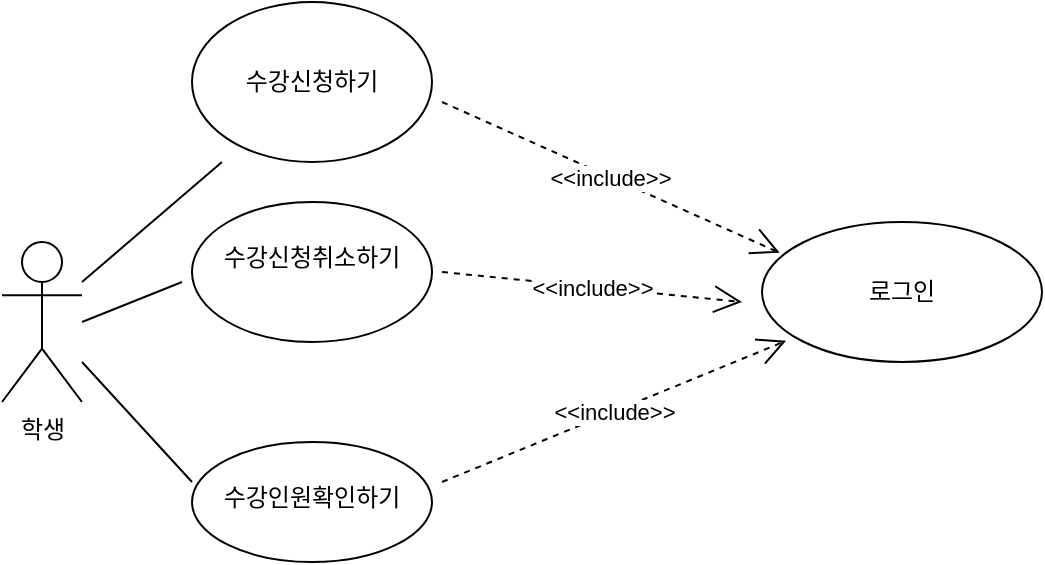 <mxfile version="20.6.0" type="github">
  <diagram id="Imn3hFFf4fDGGl913a61" name="Page-1">
    <mxGraphModel dx="1038" dy="571" grid="1" gridSize="10" guides="1" tooltips="1" connect="1" arrows="1" fold="1" page="1" pageScale="1" pageWidth="850" pageHeight="1100" math="0" shadow="0">
      <root>
        <mxCell id="0" />
        <mxCell id="1" parent="0" />
        <mxCell id="LGBe43ewEKFTzgu4mhNF-1" value="학생" style="shape=umlActor;verticalLabelPosition=bottom;verticalAlign=top;html=1;" parent="1" vertex="1">
          <mxGeometry x="50" y="340" width="40" height="80" as="geometry" />
        </mxCell>
        <mxCell id="LGBe43ewEKFTzgu4mhNF-14" value="&lt;br&gt;수강신청취소하기" style="ellipse;whiteSpace=wrap;html=1;verticalAlign=top;align=center;" parent="1" vertex="1">
          <mxGeometry x="145" y="320" width="120" height="70" as="geometry" />
        </mxCell>
        <mxCell id="LGBe43ewEKFTzgu4mhNF-17" value="&lt;br&gt;수강인원확인하기" style="ellipse;whiteSpace=wrap;html=1;verticalAlign=top;" parent="1" vertex="1">
          <mxGeometry x="145" y="440" width="120" height="60" as="geometry" />
        </mxCell>
        <mxCell id="LGBe43ewEKFTzgu4mhNF-19" value="수강신청하기" style="ellipse;whiteSpace=wrap;html=1;" parent="1" vertex="1">
          <mxGeometry x="145" y="220" width="120" height="80" as="geometry" />
        </mxCell>
        <mxCell id="LGBe43ewEKFTzgu4mhNF-22" value="" style="endArrow=none;html=1;rounded=0;" parent="1" edge="1">
          <mxGeometry width="50" height="50" relative="1" as="geometry">
            <mxPoint x="160" y="300" as="sourcePoint" />
            <mxPoint x="90" y="360" as="targetPoint" />
          </mxGeometry>
        </mxCell>
        <mxCell id="LGBe43ewEKFTzgu4mhNF-24" value="" style="endArrow=none;html=1;rounded=0;" parent="1" edge="1">
          <mxGeometry width="50" height="50" relative="1" as="geometry">
            <mxPoint x="140" y="360" as="sourcePoint" />
            <mxPoint x="90" y="380" as="targetPoint" />
            <Array as="points" />
          </mxGeometry>
        </mxCell>
        <mxCell id="LGBe43ewEKFTzgu4mhNF-25" value="" style="endArrow=none;html=1;rounded=0;" parent="1" edge="1">
          <mxGeometry width="50" height="50" relative="1" as="geometry">
            <mxPoint x="90" y="400" as="sourcePoint" />
            <mxPoint x="145" y="460" as="targetPoint" />
          </mxGeometry>
        </mxCell>
        <mxCell id="LGBe43ewEKFTzgu4mhNF-31" value="&amp;lt;&amp;lt;include&amp;gt;&amp;gt;" style="endArrow=open;endSize=12;dashed=1;html=1;rounded=0;entryX=0.086;entryY=0.849;entryDx=0;entryDy=0;entryPerimeter=0;" parent="1" target="LGBe43ewEKFTzgu4mhNF-34" edge="1">
          <mxGeometry width="160" relative="1" as="geometry">
            <mxPoint x="270" y="460" as="sourcePoint" />
            <mxPoint x="430" y="400" as="targetPoint" />
          </mxGeometry>
        </mxCell>
        <mxCell id="LGBe43ewEKFTzgu4mhNF-32" value="&amp;lt;&amp;lt;include&amp;gt;&amp;gt;" style="endArrow=open;endSize=12;dashed=1;html=1;rounded=0;" parent="1" edge="1">
          <mxGeometry width="160" relative="1" as="geometry">
            <mxPoint x="270" y="355" as="sourcePoint" />
            <mxPoint x="420" y="370" as="targetPoint" />
          </mxGeometry>
        </mxCell>
        <mxCell id="LGBe43ewEKFTzgu4mhNF-33" value="&amp;lt;&amp;lt;include&amp;gt;&amp;gt;" style="endArrow=open;endSize=12;dashed=1;html=1;rounded=0;entryX=0.063;entryY=0.22;entryDx=0;entryDy=0;entryPerimeter=0;" parent="1" target="LGBe43ewEKFTzgu4mhNF-34" edge="1">
          <mxGeometry width="160" relative="1" as="geometry">
            <mxPoint x="270" y="270" as="sourcePoint" />
            <mxPoint x="430" y="330" as="targetPoint" />
          </mxGeometry>
        </mxCell>
        <mxCell id="LGBe43ewEKFTzgu4mhNF-34" value="로그인" style="ellipse;whiteSpace=wrap;html=1;" parent="1" vertex="1">
          <mxGeometry x="430" y="330" width="140" height="70" as="geometry" />
        </mxCell>
      </root>
    </mxGraphModel>
  </diagram>
</mxfile>
